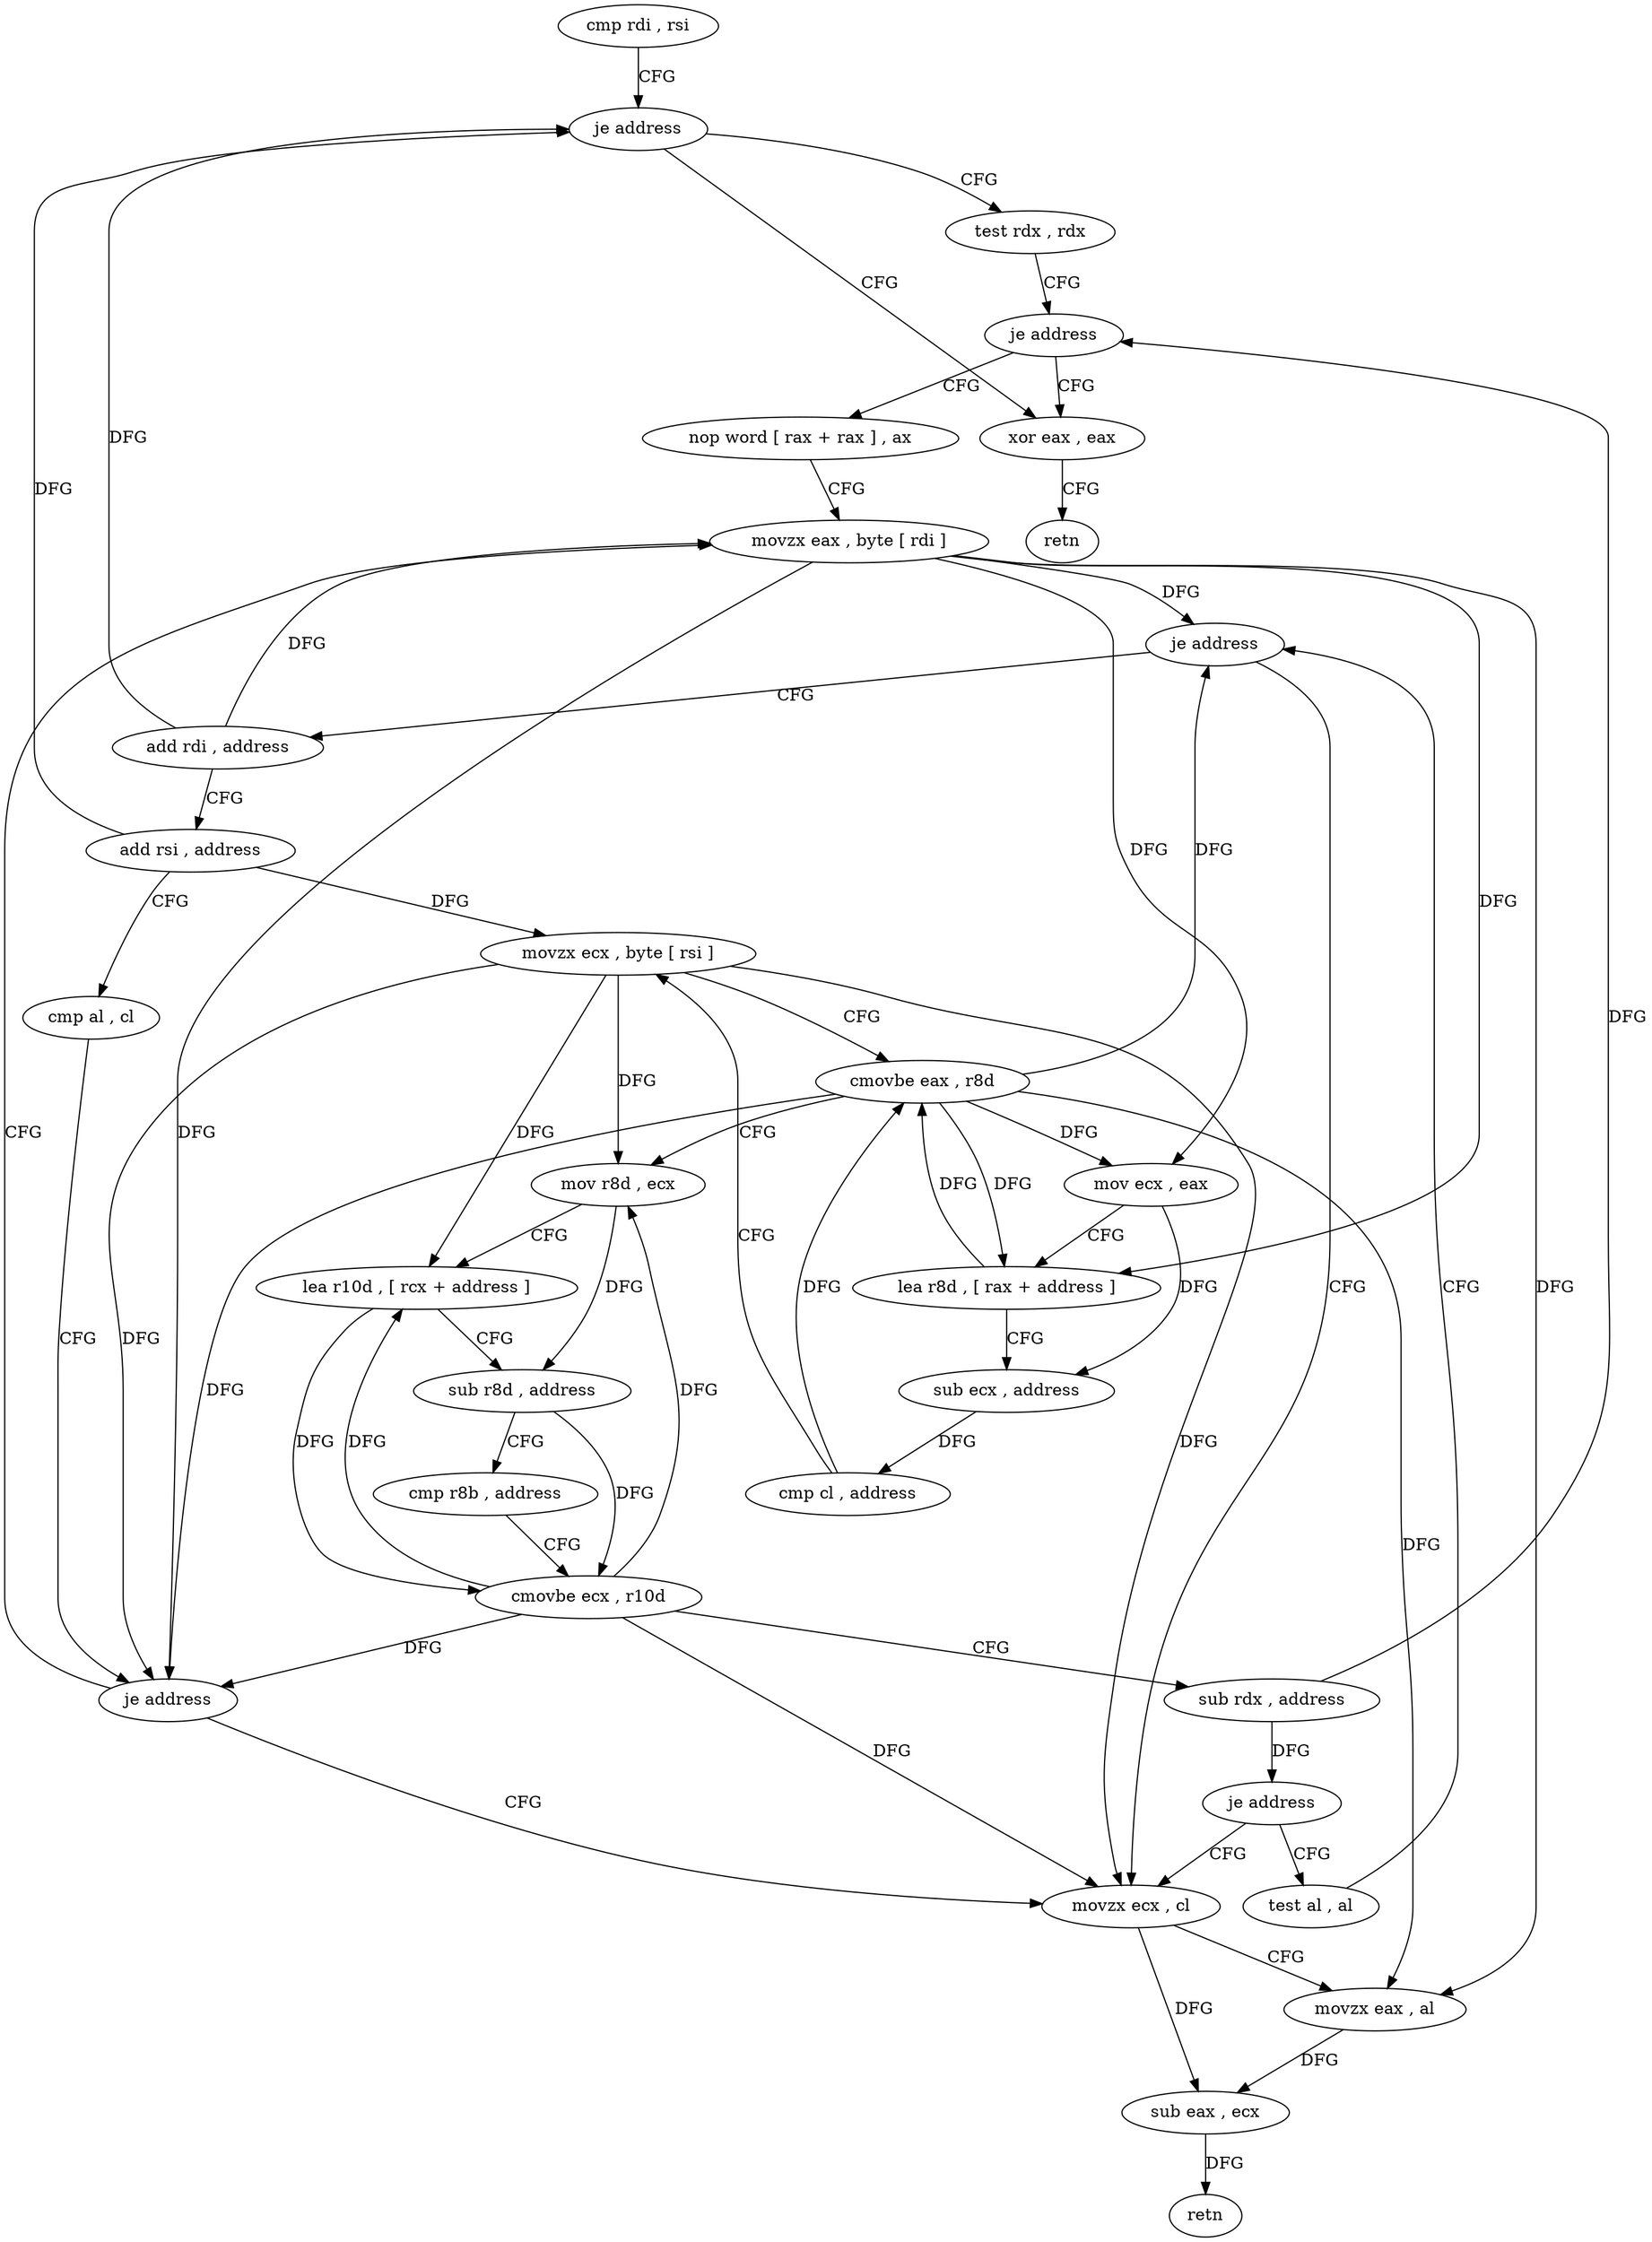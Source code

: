 digraph "func" {
"161840" [label = "cmp rdi , rsi" ]
"161843" [label = "je address" ]
"161936" [label = "xor eax , eax" ]
"161845" [label = "test rdx , rdx" ]
"161938" [label = "retn" ]
"161848" [label = "je address" ]
"161850" [label = "nop word [ rax + rax ] , ax" ]
"161856" [label = "movzx eax , byte [ rdi ]" ]
"161919" [label = "movzx ecx , cl" ]
"161922" [label = "movzx eax , al" ]
"161925" [label = "sub eax , ecx" ]
"161927" [label = "retn" ]
"161903" [label = "test al , al" ]
"161905" [label = "je address" ]
"161907" [label = "add rdi , address" ]
"161911" [label = "add rsi , address" ]
"161915" [label = "cmp al , cl" ]
"161917" [label = "je address" ]
"161859" [label = "mov ecx , eax" ]
"161861" [label = "lea r8d , [ rax + address ]" ]
"161865" [label = "sub ecx , address" ]
"161868" [label = "cmp cl , address" ]
"161871" [label = "movzx ecx , byte [ rsi ]" ]
"161874" [label = "cmovbe eax , r8d" ]
"161878" [label = "mov r8d , ecx" ]
"161881" [label = "lea r10d , [ rcx + address ]" ]
"161885" [label = "sub r8d , address" ]
"161889" [label = "cmp r8b , address" ]
"161893" [label = "cmovbe ecx , r10d" ]
"161897" [label = "sub rdx , address" ]
"161901" [label = "je address" ]
"161840" -> "161843" [ label = "CFG" ]
"161843" -> "161936" [ label = "CFG" ]
"161843" -> "161845" [ label = "CFG" ]
"161936" -> "161938" [ label = "CFG" ]
"161845" -> "161848" [ label = "CFG" ]
"161848" -> "161936" [ label = "CFG" ]
"161848" -> "161850" [ label = "CFG" ]
"161850" -> "161856" [ label = "CFG" ]
"161856" -> "161859" [ label = "DFG" ]
"161856" -> "161861" [ label = "DFG" ]
"161856" -> "161922" [ label = "DFG" ]
"161856" -> "161905" [ label = "DFG" ]
"161856" -> "161917" [ label = "DFG" ]
"161919" -> "161922" [ label = "CFG" ]
"161919" -> "161925" [ label = "DFG" ]
"161922" -> "161925" [ label = "DFG" ]
"161925" -> "161927" [ label = "DFG" ]
"161903" -> "161905" [ label = "CFG" ]
"161905" -> "161919" [ label = "CFG" ]
"161905" -> "161907" [ label = "CFG" ]
"161907" -> "161911" [ label = "CFG" ]
"161907" -> "161856" [ label = "DFG" ]
"161907" -> "161843" [ label = "DFG" ]
"161911" -> "161915" [ label = "CFG" ]
"161911" -> "161843" [ label = "DFG" ]
"161911" -> "161871" [ label = "DFG" ]
"161915" -> "161917" [ label = "CFG" ]
"161917" -> "161856" [ label = "CFG" ]
"161917" -> "161919" [ label = "CFG" ]
"161859" -> "161861" [ label = "CFG" ]
"161859" -> "161865" [ label = "DFG" ]
"161861" -> "161865" [ label = "CFG" ]
"161861" -> "161874" [ label = "DFG" ]
"161865" -> "161868" [ label = "DFG" ]
"161868" -> "161871" [ label = "CFG" ]
"161868" -> "161874" [ label = "DFG" ]
"161871" -> "161874" [ label = "CFG" ]
"161871" -> "161878" [ label = "DFG" ]
"161871" -> "161881" [ label = "DFG" ]
"161871" -> "161919" [ label = "DFG" ]
"161871" -> "161917" [ label = "DFG" ]
"161874" -> "161878" [ label = "CFG" ]
"161874" -> "161859" [ label = "DFG" ]
"161874" -> "161861" [ label = "DFG" ]
"161874" -> "161922" [ label = "DFG" ]
"161874" -> "161905" [ label = "DFG" ]
"161874" -> "161917" [ label = "DFG" ]
"161878" -> "161881" [ label = "CFG" ]
"161878" -> "161885" [ label = "DFG" ]
"161881" -> "161885" [ label = "CFG" ]
"161881" -> "161893" [ label = "DFG" ]
"161885" -> "161889" [ label = "CFG" ]
"161885" -> "161893" [ label = "DFG" ]
"161889" -> "161893" [ label = "CFG" ]
"161893" -> "161897" [ label = "CFG" ]
"161893" -> "161878" [ label = "DFG" ]
"161893" -> "161881" [ label = "DFG" ]
"161893" -> "161919" [ label = "DFG" ]
"161893" -> "161917" [ label = "DFG" ]
"161897" -> "161901" [ label = "DFG" ]
"161897" -> "161848" [ label = "DFG" ]
"161901" -> "161919" [ label = "CFG" ]
"161901" -> "161903" [ label = "CFG" ]
}
